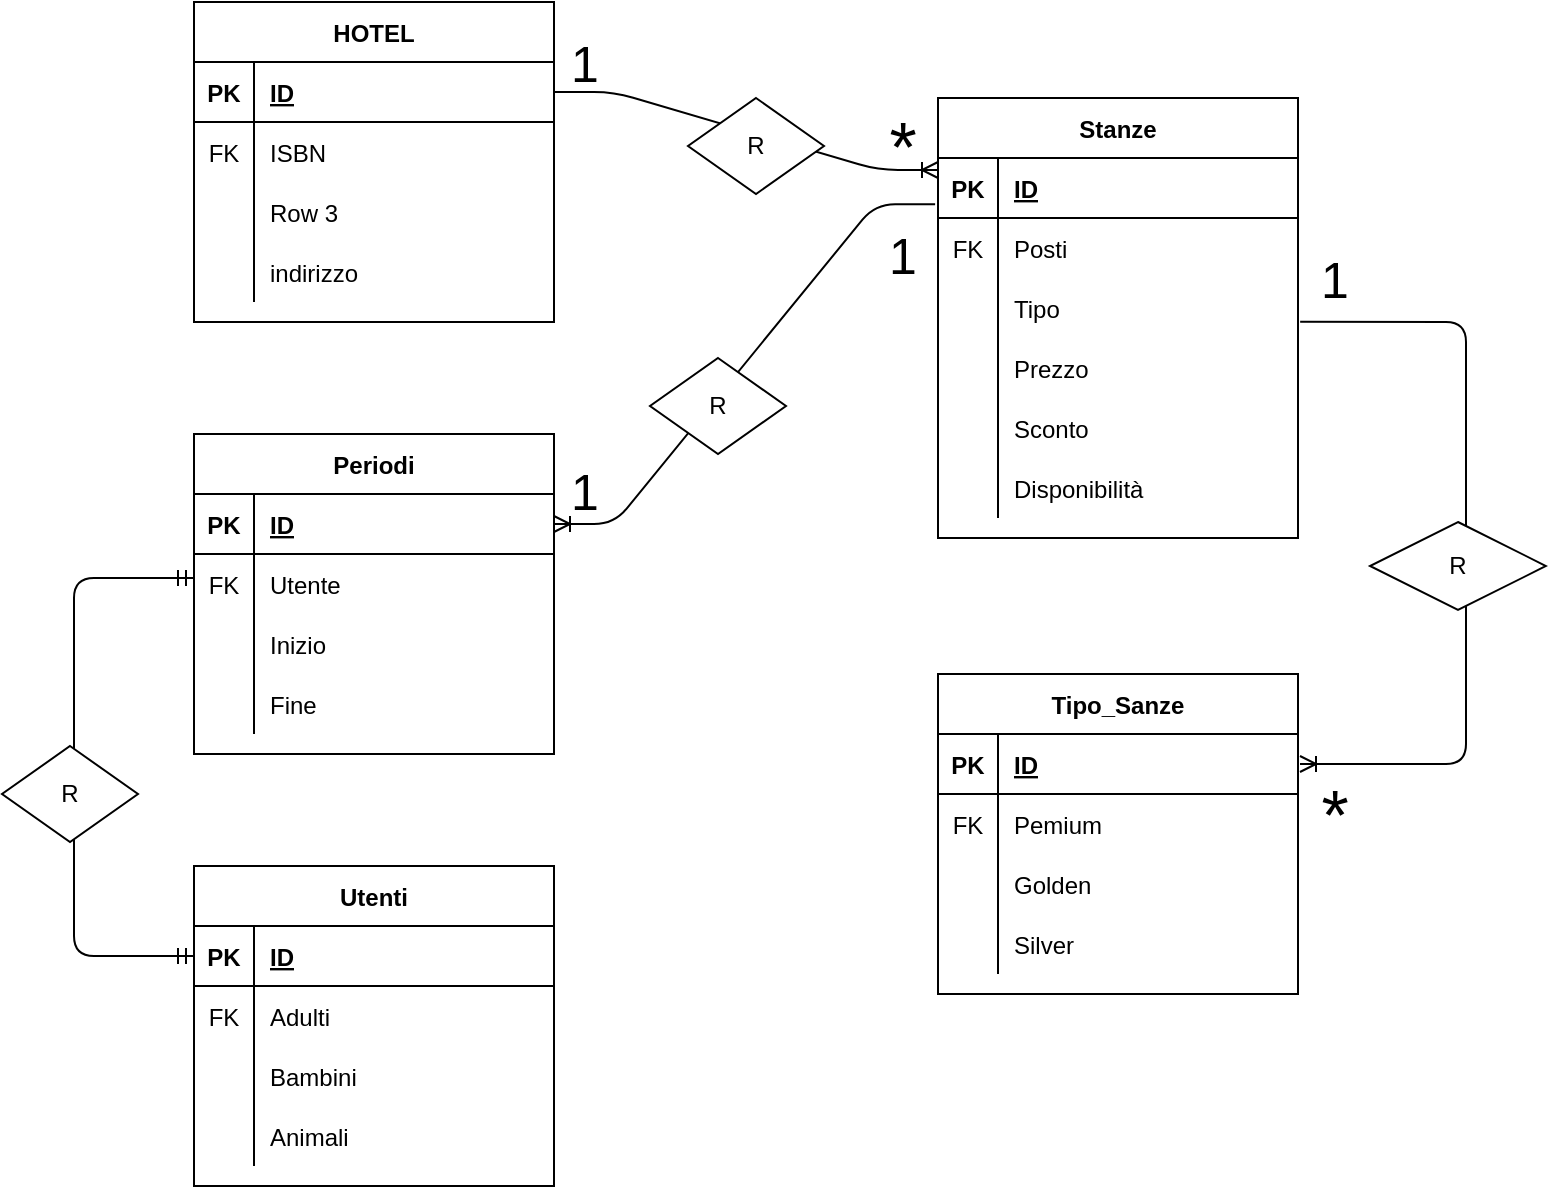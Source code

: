 <mxfile version="14.4.4" type="device"><diagram id="R2lEEEUBdFMjLlhIrx00" name="Page-1"><mxGraphModel dx="1422" dy="774" grid="1" gridSize="12" guides="1" tooltips="1" connect="1" arrows="1" fold="1" page="1" pageScale="1" pageWidth="850" pageHeight="1100" math="0" shadow="0" extFonts="Permanent Marker^https://fonts.googleapis.com/css?family=Permanent+Marker"><root><mxCell id="0"/><mxCell id="1" parent="0"/><mxCell id="oz1aAiweR69shv3BP0GK-1" value="HOTEL" style="shape=table;startSize=30;container=1;collapsible=1;childLayout=tableLayout;fixedRows=1;rowLines=0;fontStyle=1;align=center;resizeLast=1;" vertex="1" parent="1"><mxGeometry x="144" y="288" width="180" height="160" as="geometry"/></mxCell><mxCell id="oz1aAiweR69shv3BP0GK-2" value="" style="shape=partialRectangle;collapsible=0;dropTarget=0;pointerEvents=0;fillColor=none;top=0;left=0;bottom=1;right=0;points=[[0,0.5],[1,0.5]];portConstraint=eastwest;" vertex="1" parent="oz1aAiweR69shv3BP0GK-1"><mxGeometry y="30" width="180" height="30" as="geometry"/></mxCell><mxCell id="oz1aAiweR69shv3BP0GK-3" value="PK" style="shape=partialRectangle;connectable=0;fillColor=none;top=0;left=0;bottom=0;right=0;fontStyle=1;overflow=hidden;" vertex="1" parent="oz1aAiweR69shv3BP0GK-2"><mxGeometry width="30" height="30" as="geometry"/></mxCell><mxCell id="oz1aAiweR69shv3BP0GK-4" value="ID" style="shape=partialRectangle;connectable=0;fillColor=none;top=0;left=0;bottom=0;right=0;align=left;spacingLeft=6;fontStyle=5;overflow=hidden;" vertex="1" parent="oz1aAiweR69shv3BP0GK-2"><mxGeometry x="30" width="150" height="30" as="geometry"/></mxCell><mxCell id="oz1aAiweR69shv3BP0GK-5" value="" style="shape=partialRectangle;collapsible=0;dropTarget=0;pointerEvents=0;fillColor=none;top=0;left=0;bottom=0;right=0;points=[[0,0.5],[1,0.5]];portConstraint=eastwest;" vertex="1" parent="oz1aAiweR69shv3BP0GK-1"><mxGeometry y="60" width="180" height="30" as="geometry"/></mxCell><mxCell id="oz1aAiweR69shv3BP0GK-6" value="FK" style="shape=partialRectangle;connectable=0;fillColor=none;top=0;left=0;bottom=0;right=0;editable=1;overflow=hidden;" vertex="1" parent="oz1aAiweR69shv3BP0GK-5"><mxGeometry width="30" height="30" as="geometry"/></mxCell><mxCell id="oz1aAiweR69shv3BP0GK-7" value="ISBN" style="shape=partialRectangle;connectable=0;fillColor=none;top=0;left=0;bottom=0;right=0;align=left;spacingLeft=6;overflow=hidden;" vertex="1" parent="oz1aAiweR69shv3BP0GK-5"><mxGeometry x="30" width="150" height="30" as="geometry"/></mxCell><mxCell id="oz1aAiweR69shv3BP0GK-11" value="" style="shape=partialRectangle;collapsible=0;dropTarget=0;pointerEvents=0;fillColor=none;top=0;left=0;bottom=0;right=0;points=[[0,0.5],[1,0.5]];portConstraint=eastwest;" vertex="1" parent="oz1aAiweR69shv3BP0GK-1"><mxGeometry y="90" width="180" height="30" as="geometry"/></mxCell><mxCell id="oz1aAiweR69shv3BP0GK-12" value="" style="shape=partialRectangle;connectable=0;fillColor=none;top=0;left=0;bottom=0;right=0;editable=1;overflow=hidden;" vertex="1" parent="oz1aAiweR69shv3BP0GK-11"><mxGeometry width="30" height="30" as="geometry"/></mxCell><mxCell id="oz1aAiweR69shv3BP0GK-13" value="Row 3" style="shape=partialRectangle;connectable=0;fillColor=none;top=0;left=0;bottom=0;right=0;align=left;spacingLeft=6;overflow=hidden;" vertex="1" parent="oz1aAiweR69shv3BP0GK-11"><mxGeometry x="30" width="150" height="30" as="geometry"/></mxCell><mxCell id="oz1aAiweR69shv3BP0GK-8" value="" style="shape=partialRectangle;collapsible=0;dropTarget=0;pointerEvents=0;fillColor=none;top=0;left=0;bottom=0;right=0;points=[[0,0.5],[1,0.5]];portConstraint=eastwest;" vertex="1" parent="oz1aAiweR69shv3BP0GK-1"><mxGeometry y="120" width="180" height="30" as="geometry"/></mxCell><mxCell id="oz1aAiweR69shv3BP0GK-9" value="" style="shape=partialRectangle;connectable=0;fillColor=none;top=0;left=0;bottom=0;right=0;editable=1;overflow=hidden;" vertex="1" parent="oz1aAiweR69shv3BP0GK-8"><mxGeometry width="30" height="30" as="geometry"/></mxCell><mxCell id="oz1aAiweR69shv3BP0GK-10" value="indirizzo" style="shape=partialRectangle;connectable=0;fillColor=none;top=0;left=0;bottom=0;right=0;align=left;spacingLeft=6;overflow=hidden;" vertex="1" parent="oz1aAiweR69shv3BP0GK-8"><mxGeometry x="30" width="150" height="30" as="geometry"/></mxCell><mxCell id="oz1aAiweR69shv3BP0GK-14" value="Stanze" style="shape=table;startSize=30;container=1;collapsible=1;childLayout=tableLayout;fixedRows=1;rowLines=0;fontStyle=1;align=center;resizeLast=1;" vertex="1" parent="1"><mxGeometry x="516" y="336" width="180" height="220" as="geometry"/></mxCell><mxCell id="oz1aAiweR69shv3BP0GK-15" value="" style="shape=partialRectangle;collapsible=0;dropTarget=0;pointerEvents=0;fillColor=none;top=0;left=0;bottom=1;right=0;points=[[0,0.5],[1,0.5]];portConstraint=eastwest;" vertex="1" parent="oz1aAiweR69shv3BP0GK-14"><mxGeometry y="30" width="180" height="30" as="geometry"/></mxCell><mxCell id="oz1aAiweR69shv3BP0GK-16" value="PK" style="shape=partialRectangle;connectable=0;fillColor=none;top=0;left=0;bottom=0;right=0;fontStyle=1;overflow=hidden;" vertex="1" parent="oz1aAiweR69shv3BP0GK-15"><mxGeometry width="30" height="30" as="geometry"/></mxCell><mxCell id="oz1aAiweR69shv3BP0GK-17" value="ID" style="shape=partialRectangle;connectable=0;fillColor=none;top=0;left=0;bottom=0;right=0;align=left;spacingLeft=6;fontStyle=5;overflow=hidden;" vertex="1" parent="oz1aAiweR69shv3BP0GK-15"><mxGeometry x="30" width="150" height="30" as="geometry"/></mxCell><mxCell id="oz1aAiweR69shv3BP0GK-18" value="" style="shape=partialRectangle;collapsible=0;dropTarget=0;pointerEvents=0;fillColor=none;top=0;left=0;bottom=0;right=0;points=[[0,0.5],[1,0.5]];portConstraint=eastwest;" vertex="1" parent="oz1aAiweR69shv3BP0GK-14"><mxGeometry y="60" width="180" height="30" as="geometry"/></mxCell><mxCell id="oz1aAiweR69shv3BP0GK-19" value="FK" style="shape=partialRectangle;connectable=0;fillColor=none;top=0;left=0;bottom=0;right=0;editable=1;overflow=hidden;" vertex="1" parent="oz1aAiweR69shv3BP0GK-18"><mxGeometry width="30" height="30" as="geometry"/></mxCell><mxCell id="oz1aAiweR69shv3BP0GK-20" value="Posti" style="shape=partialRectangle;connectable=0;fillColor=none;top=0;left=0;bottom=0;right=0;align=left;spacingLeft=6;overflow=hidden;" vertex="1" parent="oz1aAiweR69shv3BP0GK-18"><mxGeometry x="30" width="150" height="30" as="geometry"/></mxCell><mxCell id="oz1aAiweR69shv3BP0GK-21" value="" style="shape=partialRectangle;collapsible=0;dropTarget=0;pointerEvents=0;fillColor=none;top=0;left=0;bottom=0;right=0;points=[[0,0.5],[1,0.5]];portConstraint=eastwest;" vertex="1" parent="oz1aAiweR69shv3BP0GK-14"><mxGeometry y="90" width="180" height="30" as="geometry"/></mxCell><mxCell id="oz1aAiweR69shv3BP0GK-22" value="" style="shape=partialRectangle;connectable=0;fillColor=none;top=0;left=0;bottom=0;right=0;editable=1;overflow=hidden;" vertex="1" parent="oz1aAiweR69shv3BP0GK-21"><mxGeometry width="30" height="30" as="geometry"/></mxCell><mxCell id="oz1aAiweR69shv3BP0GK-23" value="Tipo" style="shape=partialRectangle;connectable=0;fillColor=none;top=0;left=0;bottom=0;right=0;align=left;spacingLeft=6;overflow=hidden;" vertex="1" parent="oz1aAiweR69shv3BP0GK-21"><mxGeometry x="30" width="150" height="30" as="geometry"/></mxCell><mxCell id="oz1aAiweR69shv3BP0GK-24" value="" style="shape=partialRectangle;collapsible=0;dropTarget=0;pointerEvents=0;fillColor=none;top=0;left=0;bottom=0;right=0;points=[[0,0.5],[1,0.5]];portConstraint=eastwest;" vertex="1" parent="oz1aAiweR69shv3BP0GK-14"><mxGeometry y="120" width="180" height="30" as="geometry"/></mxCell><mxCell id="oz1aAiweR69shv3BP0GK-25" value="" style="shape=partialRectangle;connectable=0;fillColor=none;top=0;left=0;bottom=0;right=0;editable=1;overflow=hidden;" vertex="1" parent="oz1aAiweR69shv3BP0GK-24"><mxGeometry width="30" height="30" as="geometry"/></mxCell><mxCell id="oz1aAiweR69shv3BP0GK-26" value="Prezzo" style="shape=partialRectangle;connectable=0;fillColor=none;top=0;left=0;bottom=0;right=0;align=left;spacingLeft=6;overflow=hidden;" vertex="1" parent="oz1aAiweR69shv3BP0GK-24"><mxGeometry x="30" width="150" height="30" as="geometry"/></mxCell><mxCell id="oz1aAiweR69shv3BP0GK-76" value="" style="shape=partialRectangle;collapsible=0;dropTarget=0;pointerEvents=0;fillColor=none;top=0;left=0;bottom=0;right=0;points=[[0,0.5],[1,0.5]];portConstraint=eastwest;" vertex="1" parent="oz1aAiweR69shv3BP0GK-14"><mxGeometry y="150" width="180" height="30" as="geometry"/></mxCell><mxCell id="oz1aAiweR69shv3BP0GK-77" value="" style="shape=partialRectangle;connectable=0;fillColor=none;top=0;left=0;bottom=0;right=0;editable=1;overflow=hidden;" vertex="1" parent="oz1aAiweR69shv3BP0GK-76"><mxGeometry width="30" height="30" as="geometry"/></mxCell><mxCell id="oz1aAiweR69shv3BP0GK-78" value="Sconto" style="shape=partialRectangle;connectable=0;fillColor=none;top=0;left=0;bottom=0;right=0;align=left;spacingLeft=6;overflow=hidden;" vertex="1" parent="oz1aAiweR69shv3BP0GK-76"><mxGeometry x="30" width="150" height="30" as="geometry"/></mxCell><mxCell id="oz1aAiweR69shv3BP0GK-36" value="" style="shape=partialRectangle;collapsible=0;dropTarget=0;pointerEvents=0;fillColor=none;top=0;left=0;bottom=0;right=0;points=[[0,0.5],[1,0.5]];portConstraint=eastwest;" vertex="1" parent="oz1aAiweR69shv3BP0GK-14"><mxGeometry y="180" width="180" height="30" as="geometry"/></mxCell><mxCell id="oz1aAiweR69shv3BP0GK-37" value="" style="shape=partialRectangle;connectable=0;fillColor=none;top=0;left=0;bottom=0;right=0;editable=1;overflow=hidden;" vertex="1" parent="oz1aAiweR69shv3BP0GK-36"><mxGeometry width="30" height="30" as="geometry"/></mxCell><mxCell id="oz1aAiweR69shv3BP0GK-38" value="Disponibilità" style="shape=partialRectangle;connectable=0;fillColor=none;top=0;left=0;bottom=0;right=0;align=left;spacingLeft=6;overflow=hidden;" vertex="1" parent="oz1aAiweR69shv3BP0GK-36"><mxGeometry x="30" width="150" height="30" as="geometry"/></mxCell><mxCell id="oz1aAiweR69shv3BP0GK-31" value="" style="edgeStyle=entityRelationEdgeStyle;fontSize=12;html=1;endArrow=ERoneToMany;exitX=1;exitY=0.5;exitDx=0;exitDy=0;entryX=0;entryY=0.2;entryDx=0;entryDy=0;entryPerimeter=0;" edge="1" parent="1" source="oz1aAiweR69shv3BP0GK-2" target="oz1aAiweR69shv3BP0GK-15"><mxGeometry width="100" height="100" relative="1" as="geometry"><mxPoint x="460" y="380" as="sourcePoint"/><mxPoint x="560" y="280" as="targetPoint"/></mxGeometry></mxCell><mxCell id="oz1aAiweR69shv3BP0GK-39" value="Tipo_Sanze" style="shape=table;startSize=30;container=1;collapsible=1;childLayout=tableLayout;fixedRows=1;rowLines=0;fontStyle=1;align=center;resizeLast=1;" vertex="1" parent="1"><mxGeometry x="516" y="624" width="180" height="160" as="geometry"/></mxCell><mxCell id="oz1aAiweR69shv3BP0GK-40" value="" style="shape=partialRectangle;collapsible=0;dropTarget=0;pointerEvents=0;fillColor=none;top=0;left=0;bottom=1;right=0;points=[[0,0.5],[1,0.5]];portConstraint=eastwest;" vertex="1" parent="oz1aAiweR69shv3BP0GK-39"><mxGeometry y="30" width="180" height="30" as="geometry"/></mxCell><mxCell id="oz1aAiweR69shv3BP0GK-41" value="PK" style="shape=partialRectangle;connectable=0;fillColor=none;top=0;left=0;bottom=0;right=0;fontStyle=1;overflow=hidden;" vertex="1" parent="oz1aAiweR69shv3BP0GK-40"><mxGeometry width="30" height="30" as="geometry"/></mxCell><mxCell id="oz1aAiweR69shv3BP0GK-42" value="ID" style="shape=partialRectangle;connectable=0;fillColor=none;top=0;left=0;bottom=0;right=0;align=left;spacingLeft=6;fontStyle=5;overflow=hidden;" vertex="1" parent="oz1aAiweR69shv3BP0GK-40"><mxGeometry x="30" width="150" height="30" as="geometry"/></mxCell><mxCell id="oz1aAiweR69shv3BP0GK-43" value="" style="shape=partialRectangle;collapsible=0;dropTarget=0;pointerEvents=0;fillColor=none;top=0;left=0;bottom=0;right=0;points=[[0,0.5],[1,0.5]];portConstraint=eastwest;" vertex="1" parent="oz1aAiweR69shv3BP0GK-39"><mxGeometry y="60" width="180" height="30" as="geometry"/></mxCell><mxCell id="oz1aAiweR69shv3BP0GK-44" value="FK" style="shape=partialRectangle;connectable=0;fillColor=none;top=0;left=0;bottom=0;right=0;editable=1;overflow=hidden;" vertex="1" parent="oz1aAiweR69shv3BP0GK-43"><mxGeometry width="30" height="30" as="geometry"/></mxCell><mxCell id="oz1aAiweR69shv3BP0GK-45" value="Pemium" style="shape=partialRectangle;connectable=0;fillColor=none;top=0;left=0;bottom=0;right=0;align=left;spacingLeft=6;overflow=hidden;" vertex="1" parent="oz1aAiweR69shv3BP0GK-43"><mxGeometry x="30" width="150" height="30" as="geometry"/></mxCell><mxCell id="oz1aAiweR69shv3BP0GK-46" value="" style="shape=partialRectangle;collapsible=0;dropTarget=0;pointerEvents=0;fillColor=none;top=0;left=0;bottom=0;right=0;points=[[0,0.5],[1,0.5]];portConstraint=eastwest;" vertex="1" parent="oz1aAiweR69shv3BP0GK-39"><mxGeometry y="90" width="180" height="30" as="geometry"/></mxCell><mxCell id="oz1aAiweR69shv3BP0GK-47" value="" style="shape=partialRectangle;connectable=0;fillColor=none;top=0;left=0;bottom=0;right=0;editable=1;overflow=hidden;" vertex="1" parent="oz1aAiweR69shv3BP0GK-46"><mxGeometry width="30" height="30" as="geometry"/></mxCell><mxCell id="oz1aAiweR69shv3BP0GK-48" value="Golden" style="shape=partialRectangle;connectable=0;fillColor=none;top=0;left=0;bottom=0;right=0;align=left;spacingLeft=6;overflow=hidden;" vertex="1" parent="oz1aAiweR69shv3BP0GK-46"><mxGeometry x="30" width="150" height="30" as="geometry"/></mxCell><mxCell id="oz1aAiweR69shv3BP0GK-49" value="" style="shape=partialRectangle;collapsible=0;dropTarget=0;pointerEvents=0;fillColor=none;top=0;left=0;bottom=0;right=0;points=[[0,0.5],[1,0.5]];portConstraint=eastwest;" vertex="1" parent="oz1aAiweR69shv3BP0GK-39"><mxGeometry y="120" width="180" height="30" as="geometry"/></mxCell><mxCell id="oz1aAiweR69shv3BP0GK-50" value="" style="shape=partialRectangle;connectable=0;fillColor=none;top=0;left=0;bottom=0;right=0;editable=1;overflow=hidden;" vertex="1" parent="oz1aAiweR69shv3BP0GK-49"><mxGeometry width="30" height="30" as="geometry"/></mxCell><mxCell id="oz1aAiweR69shv3BP0GK-51" value="Silver" style="shape=partialRectangle;connectable=0;fillColor=none;top=0;left=0;bottom=0;right=0;align=left;spacingLeft=6;overflow=hidden;" vertex="1" parent="oz1aAiweR69shv3BP0GK-49"><mxGeometry x="30" width="150" height="30" as="geometry"/></mxCell><mxCell id="oz1aAiweR69shv3BP0GK-52" value="" style="fontSize=12;html=1;endArrow=ERoneToMany;exitX=1.006;exitY=0.731;exitDx=0;exitDy=0;exitPerimeter=0;" edge="1" parent="1" source="oz1aAiweR69shv3BP0GK-21"><mxGeometry width="100" height="100" relative="1" as="geometry"><mxPoint x="448" y="334" as="sourcePoint"/><mxPoint x="697" y="669" as="targetPoint"/><Array as="points"><mxPoint x="780" y="448"/><mxPoint x="780" y="669"/></Array></mxGeometry></mxCell><mxCell id="oz1aAiweR69shv3BP0GK-53" value="1" style="text;html=1;align=center;verticalAlign=middle;resizable=0;points=[];autosize=1;fontSize=25;" vertex="1" parent="1"><mxGeometry x="696" y="408" width="36" height="36" as="geometry"/></mxCell><mxCell id="oz1aAiweR69shv3BP0GK-55" value="*" style="text;html=1;align=center;verticalAlign=middle;resizable=0;points=[];autosize=1;imageWidth=24;arcSize=32;strokeWidth=9;fontSize=35;fontStyle=0" vertex="1" parent="1"><mxGeometry x="696" y="670" width="36" height="48" as="geometry"/></mxCell><mxCell id="oz1aAiweR69shv3BP0GK-57" value="1" style="text;html=1;align=center;verticalAlign=middle;resizable=0;points=[];autosize=1;fontSize=25;" vertex="1" parent="1"><mxGeometry x="321" y="300" width="36" height="36" as="geometry"/></mxCell><mxCell id="oz1aAiweR69shv3BP0GK-58" value="*" style="text;html=1;align=center;verticalAlign=middle;resizable=0;points=[];autosize=1;imageWidth=24;arcSize=32;strokeWidth=9;fontSize=35;fontStyle=0" vertex="1" parent="1"><mxGeometry x="480" y="336" width="36" height="48" as="geometry"/></mxCell><mxCell id="oz1aAiweR69shv3BP0GK-79" value="Periodi" style="shape=table;startSize=30;container=1;collapsible=1;childLayout=tableLayout;fixedRows=1;rowLines=0;fontStyle=1;align=center;resizeLast=1;strokeWidth=1;fontSize=12;" vertex="1" parent="1"><mxGeometry x="144" y="504" width="180" height="160" as="geometry"/></mxCell><mxCell id="oz1aAiweR69shv3BP0GK-80" value="" style="shape=partialRectangle;collapsible=0;dropTarget=0;pointerEvents=0;fillColor=none;top=0;left=0;bottom=1;right=0;points=[[0,0.5],[1,0.5]];portConstraint=eastwest;" vertex="1" parent="oz1aAiweR69shv3BP0GK-79"><mxGeometry y="30" width="180" height="30" as="geometry"/></mxCell><mxCell id="oz1aAiweR69shv3BP0GK-81" value="PK" style="shape=partialRectangle;connectable=0;fillColor=none;top=0;left=0;bottom=0;right=0;fontStyle=1;overflow=hidden;" vertex="1" parent="oz1aAiweR69shv3BP0GK-80"><mxGeometry width="30" height="30" as="geometry"/></mxCell><mxCell id="oz1aAiweR69shv3BP0GK-82" value="ID" style="shape=partialRectangle;connectable=0;fillColor=none;top=0;left=0;bottom=0;right=0;align=left;spacingLeft=6;fontStyle=5;overflow=hidden;" vertex="1" parent="oz1aAiweR69shv3BP0GK-80"><mxGeometry x="30" width="150" height="30" as="geometry"/></mxCell><mxCell id="oz1aAiweR69shv3BP0GK-83" value="" style="shape=partialRectangle;collapsible=0;dropTarget=0;pointerEvents=0;fillColor=none;top=0;left=0;bottom=0;right=0;points=[[0,0.5],[1,0.5]];portConstraint=eastwest;" vertex="1" parent="oz1aAiweR69shv3BP0GK-79"><mxGeometry y="60" width="180" height="30" as="geometry"/></mxCell><mxCell id="oz1aAiweR69shv3BP0GK-84" value="FK" style="shape=partialRectangle;connectable=0;fillColor=none;top=0;left=0;bottom=0;right=0;editable=1;overflow=hidden;" vertex="1" parent="oz1aAiweR69shv3BP0GK-83"><mxGeometry width="30" height="30" as="geometry"/></mxCell><mxCell id="oz1aAiweR69shv3BP0GK-85" value="Utente" style="shape=partialRectangle;connectable=0;fillColor=none;top=0;left=0;bottom=0;right=0;align=left;spacingLeft=6;overflow=hidden;" vertex="1" parent="oz1aAiweR69shv3BP0GK-83"><mxGeometry x="30" width="150" height="30" as="geometry"/></mxCell><mxCell id="oz1aAiweR69shv3BP0GK-86" value="" style="shape=partialRectangle;collapsible=0;dropTarget=0;pointerEvents=0;fillColor=none;top=0;left=0;bottom=0;right=0;points=[[0,0.5],[1,0.5]];portConstraint=eastwest;" vertex="1" parent="oz1aAiweR69shv3BP0GK-79"><mxGeometry y="90" width="180" height="30" as="geometry"/></mxCell><mxCell id="oz1aAiweR69shv3BP0GK-87" value="" style="shape=partialRectangle;connectable=0;fillColor=none;top=0;left=0;bottom=0;right=0;editable=1;overflow=hidden;" vertex="1" parent="oz1aAiweR69shv3BP0GK-86"><mxGeometry width="30" height="30" as="geometry"/></mxCell><mxCell id="oz1aAiweR69shv3BP0GK-88" value="Inizio" style="shape=partialRectangle;connectable=0;fillColor=none;top=0;left=0;bottom=0;right=0;align=left;spacingLeft=6;overflow=hidden;" vertex="1" parent="oz1aAiweR69shv3BP0GK-86"><mxGeometry x="30" width="150" height="30" as="geometry"/></mxCell><mxCell id="oz1aAiweR69shv3BP0GK-89" value="" style="shape=partialRectangle;collapsible=0;dropTarget=0;pointerEvents=0;fillColor=none;top=0;left=0;bottom=0;right=0;points=[[0,0.5],[1,0.5]];portConstraint=eastwest;" vertex="1" parent="oz1aAiweR69shv3BP0GK-79"><mxGeometry y="120" width="180" height="30" as="geometry"/></mxCell><mxCell id="oz1aAiweR69shv3BP0GK-90" value="" style="shape=partialRectangle;connectable=0;fillColor=none;top=0;left=0;bottom=0;right=0;editable=1;overflow=hidden;" vertex="1" parent="oz1aAiweR69shv3BP0GK-89"><mxGeometry width="30" height="30" as="geometry"/></mxCell><mxCell id="oz1aAiweR69shv3BP0GK-91" value="Fine" style="shape=partialRectangle;connectable=0;fillColor=none;top=0;left=0;bottom=0;right=0;align=left;spacingLeft=6;overflow=hidden;" vertex="1" parent="oz1aAiweR69shv3BP0GK-89"><mxGeometry x="30" width="150" height="30" as="geometry"/></mxCell><mxCell id="oz1aAiweR69shv3BP0GK-92" value="" style="edgeStyle=entityRelationEdgeStyle;fontSize=12;html=1;endArrow=none;startArrow=ERoneToMany;exitX=1;exitY=0.5;exitDx=0;exitDy=0;entryX=-0.008;entryY=0.769;entryDx=0;entryDy=0;entryPerimeter=0;endFill=0;startFill=0;" edge="1" parent="1" source="oz1aAiweR69shv3BP0GK-80" target="oz1aAiweR69shv3BP0GK-15"><mxGeometry width="100" height="100" relative="1" as="geometry"><mxPoint x="324" y="88" as="sourcePoint"/><mxPoint x="510" y="336" as="targetPoint"/></mxGeometry></mxCell><mxCell id="oz1aAiweR69shv3BP0GK-93" value="R" style="shape=rhombus;perimeter=rhombusPerimeter;whiteSpace=wrap;html=1;align=center;strokeWidth=1;fontSize=12;" vertex="1" parent="1"><mxGeometry x="732" y="548" width="88" height="44" as="geometry"/></mxCell><mxCell id="oz1aAiweR69shv3BP0GK-94" value="R" style="shape=rhombus;perimeter=rhombusPerimeter;whiteSpace=wrap;html=1;align=center;strokeWidth=1;fontSize=12;" vertex="1" parent="1"><mxGeometry x="372" y="466" width="68" height="48" as="geometry"/></mxCell><mxCell id="oz1aAiweR69shv3BP0GK-96" value="R" style="shape=rhombus;perimeter=rhombusPerimeter;whiteSpace=wrap;html=1;align=center;strokeWidth=1;fontSize=12;" vertex="1" parent="1"><mxGeometry x="391" y="336" width="68" height="48" as="geometry"/></mxCell><mxCell id="oz1aAiweR69shv3BP0GK-98" value="1" style="text;html=1;align=center;verticalAlign=middle;resizable=0;points=[];autosize=1;fontSize=25;" vertex="1" parent="1"><mxGeometry x="480" y="396" width="36" height="36" as="geometry"/></mxCell><mxCell id="oz1aAiweR69shv3BP0GK-99" value="1" style="text;html=1;align=center;verticalAlign=middle;resizable=0;points=[];autosize=1;fontSize=25;" vertex="1" parent="1"><mxGeometry x="321" y="514" width="36" height="36" as="geometry"/></mxCell><mxCell id="oz1aAiweR69shv3BP0GK-102" value="Utenti" style="shape=table;startSize=30;container=1;collapsible=1;childLayout=tableLayout;fixedRows=1;rowLines=0;fontStyle=1;align=center;resizeLast=1;strokeWidth=1;fontSize=12;" vertex="1" parent="1"><mxGeometry x="144" y="720" width="180" height="160" as="geometry"/></mxCell><mxCell id="oz1aAiweR69shv3BP0GK-103" value="" style="shape=partialRectangle;collapsible=0;dropTarget=0;pointerEvents=0;fillColor=none;top=0;left=0;bottom=1;right=0;points=[[0,0.5],[1,0.5]];portConstraint=eastwest;" vertex="1" parent="oz1aAiweR69shv3BP0GK-102"><mxGeometry y="30" width="180" height="30" as="geometry"/></mxCell><mxCell id="oz1aAiweR69shv3BP0GK-104" value="PK" style="shape=partialRectangle;connectable=0;fillColor=none;top=0;left=0;bottom=0;right=0;fontStyle=1;overflow=hidden;" vertex="1" parent="oz1aAiweR69shv3BP0GK-103"><mxGeometry width="30" height="30" as="geometry"/></mxCell><mxCell id="oz1aAiweR69shv3BP0GK-105" value="ID" style="shape=partialRectangle;connectable=0;fillColor=none;top=0;left=0;bottom=0;right=0;align=left;spacingLeft=6;fontStyle=5;overflow=hidden;" vertex="1" parent="oz1aAiweR69shv3BP0GK-103"><mxGeometry x="30" width="150" height="30" as="geometry"/></mxCell><mxCell id="oz1aAiweR69shv3BP0GK-106" value="" style="shape=partialRectangle;collapsible=0;dropTarget=0;pointerEvents=0;fillColor=none;top=0;left=0;bottom=0;right=0;points=[[0,0.5],[1,0.5]];portConstraint=eastwest;" vertex="1" parent="oz1aAiweR69shv3BP0GK-102"><mxGeometry y="60" width="180" height="30" as="geometry"/></mxCell><mxCell id="oz1aAiweR69shv3BP0GK-107" value="FK" style="shape=partialRectangle;connectable=0;fillColor=none;top=0;left=0;bottom=0;right=0;editable=1;overflow=hidden;" vertex="1" parent="oz1aAiweR69shv3BP0GK-106"><mxGeometry width="30" height="30" as="geometry"/></mxCell><mxCell id="oz1aAiweR69shv3BP0GK-108" value="Adulti" style="shape=partialRectangle;connectable=0;fillColor=none;top=0;left=0;bottom=0;right=0;align=left;spacingLeft=6;overflow=hidden;" vertex="1" parent="oz1aAiweR69shv3BP0GK-106"><mxGeometry x="30" width="150" height="30" as="geometry"/></mxCell><mxCell id="oz1aAiweR69shv3BP0GK-109" value="" style="shape=partialRectangle;collapsible=0;dropTarget=0;pointerEvents=0;fillColor=none;top=0;left=0;bottom=0;right=0;points=[[0,0.5],[1,0.5]];portConstraint=eastwest;" vertex="1" parent="oz1aAiweR69shv3BP0GK-102"><mxGeometry y="90" width="180" height="30" as="geometry"/></mxCell><mxCell id="oz1aAiweR69shv3BP0GK-110" value="" style="shape=partialRectangle;connectable=0;fillColor=none;top=0;left=0;bottom=0;right=0;editable=1;overflow=hidden;" vertex="1" parent="oz1aAiweR69shv3BP0GK-109"><mxGeometry width="30" height="30" as="geometry"/></mxCell><mxCell id="oz1aAiweR69shv3BP0GK-111" value="Bambini" style="shape=partialRectangle;connectable=0;fillColor=none;top=0;left=0;bottom=0;right=0;align=left;spacingLeft=6;overflow=hidden;" vertex="1" parent="oz1aAiweR69shv3BP0GK-109"><mxGeometry x="30" width="150" height="30" as="geometry"/></mxCell><mxCell id="oz1aAiweR69shv3BP0GK-112" value="" style="shape=partialRectangle;collapsible=0;dropTarget=0;pointerEvents=0;fillColor=none;top=0;left=0;bottom=0;right=0;points=[[0,0.5],[1,0.5]];portConstraint=eastwest;" vertex="1" parent="oz1aAiweR69shv3BP0GK-102"><mxGeometry y="120" width="180" height="30" as="geometry"/></mxCell><mxCell id="oz1aAiweR69shv3BP0GK-113" value="" style="shape=partialRectangle;connectable=0;fillColor=none;top=0;left=0;bottom=0;right=0;editable=1;overflow=hidden;" vertex="1" parent="oz1aAiweR69shv3BP0GK-112"><mxGeometry width="30" height="30" as="geometry"/></mxCell><mxCell id="oz1aAiweR69shv3BP0GK-114" value="Animali" style="shape=partialRectangle;connectable=0;fillColor=none;top=0;left=0;bottom=0;right=0;align=left;spacingLeft=6;overflow=hidden;" vertex="1" parent="oz1aAiweR69shv3BP0GK-112"><mxGeometry x="30" width="150" height="30" as="geometry"/></mxCell><mxCell id="oz1aAiweR69shv3BP0GK-115" value="" style="fontSize=12;html=1;endArrow=ERmandOne;startArrow=ERmandOne;exitX=0;exitY=0.5;exitDx=0;exitDy=0;" edge="1" parent="1" source="oz1aAiweR69shv3BP0GK-103"><mxGeometry width="100" height="100" relative="1" as="geometry"><mxPoint x="44" y="676" as="sourcePoint"/><mxPoint x="144" y="576" as="targetPoint"/><Array as="points"><mxPoint x="84" y="765"/><mxPoint x="84" y="576"/></Array></mxGeometry></mxCell><mxCell id="oz1aAiweR69shv3BP0GK-116" value="R" style="shape=rhombus;perimeter=rhombusPerimeter;whiteSpace=wrap;html=1;align=center;strokeWidth=1;fontSize=12;" vertex="1" parent="1"><mxGeometry x="48" y="660" width="68" height="48" as="geometry"/></mxCell></root></mxGraphModel></diagram></mxfile>
